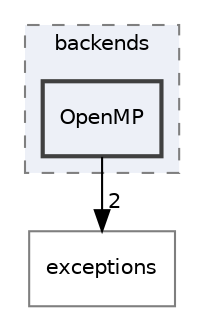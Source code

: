digraph "include/plssvm/backends/OpenMP"
{
 // LATEX_PDF_SIZE
  edge [fontname="Helvetica",fontsize="10",labelfontname="Helvetica",labelfontsize="10"];
  node [fontname="Helvetica",fontsize="10",shape=record];
  compound=true
  subgraph clusterdir_aece132851e9183324b9b3740ef79635 {
    graph [ bgcolor="#edf0f7", pencolor="grey50", style="filled,dashed,", label="backends", fontname="Helvetica", fontsize="10", URL="dir_aece132851e9183324b9b3740ef79635.html"]
  dir_8b95a41a939438e5917f4497fef8e7ba [shape=box, label="OpenMP", style="filled,bold,", fillcolor="#edf0f7", color="grey25", URL="dir_8b95a41a939438e5917f4497fef8e7ba.html"];
  }
  dir_49c4dd39876428c8a6f54100703c6d1b [shape=box, label="exceptions", style="", fillcolor="#edf0f7", color="grey50", URL="dir_49c4dd39876428c8a6f54100703c6d1b.html"];
  dir_8b95a41a939438e5917f4497fef8e7ba->dir_49c4dd39876428c8a6f54100703c6d1b [headlabel="2", labeldistance=1.5 headhref="dir_000010_000007.html"];
}
